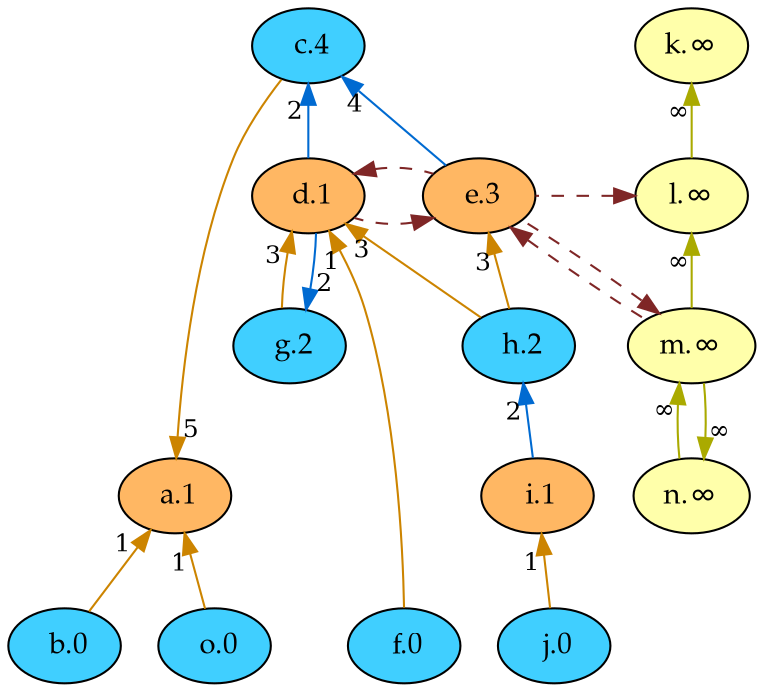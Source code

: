digraph {
    rankdir="TB"
    node [style=filled fontname="Palatino" fontsize=14]
    node [fillcolor="#40cfff"]
    b [label=" b.0"]
    f [label=" f.0"]
    j [label=" j.0"]
    o [label=" o.0"]
    g [label=" g.2"]
    h [label=" h.2"]
    c [label=" c.4"]
    node [fillcolor="#FFFFAA"]
    l [label="l.∞"]
    k [label="k.∞"]
    m [label="m.∞"]
    n [label="n.∞"]
    node [fillcolor="#ffb763"]
    i [label=" i.1"]
    d [label=" d.1"]
    a [label=" a.1"]
    e [label=" e.3"]
    edge[labeldistance=1.5 fontsize=12]
    edge [color="#AAAA00" style="solid" dir="back" taillabel="∞"]
          k -> l 
          m -> n 
          l -> m 
          n -> m 
    edge [color="#cc8400" style="solid" dir="back" taillabel="1"]
          a -> b 
          d -> f 
          i -> j 
          a -> o 
    edge [color="#cc8400" style="solid" dir="back" taillabel="3"]
          e -> h 
          d -> g 
          d -> h 
    edge [color="#cc8400" style="solid" dir="back" taillabel="5"]
          a -> c 
    edge [color="#006ad1" style="solid" dir="back" taillabel="2"]
          c -> d 
          g -> d 
          h -> i 
    edge [color="#006ad1" style="solid" dir="back" taillabel="4"]
          c -> e 
    edge [color="#7f2626" style="dashed" dir="back" taillabel="" constraint=false]
          l -> e 
          e -> m 
          e -> d 
          d -> e 
          m -> e 
    {rank = max b f j o}
    {rank = min c}
}
